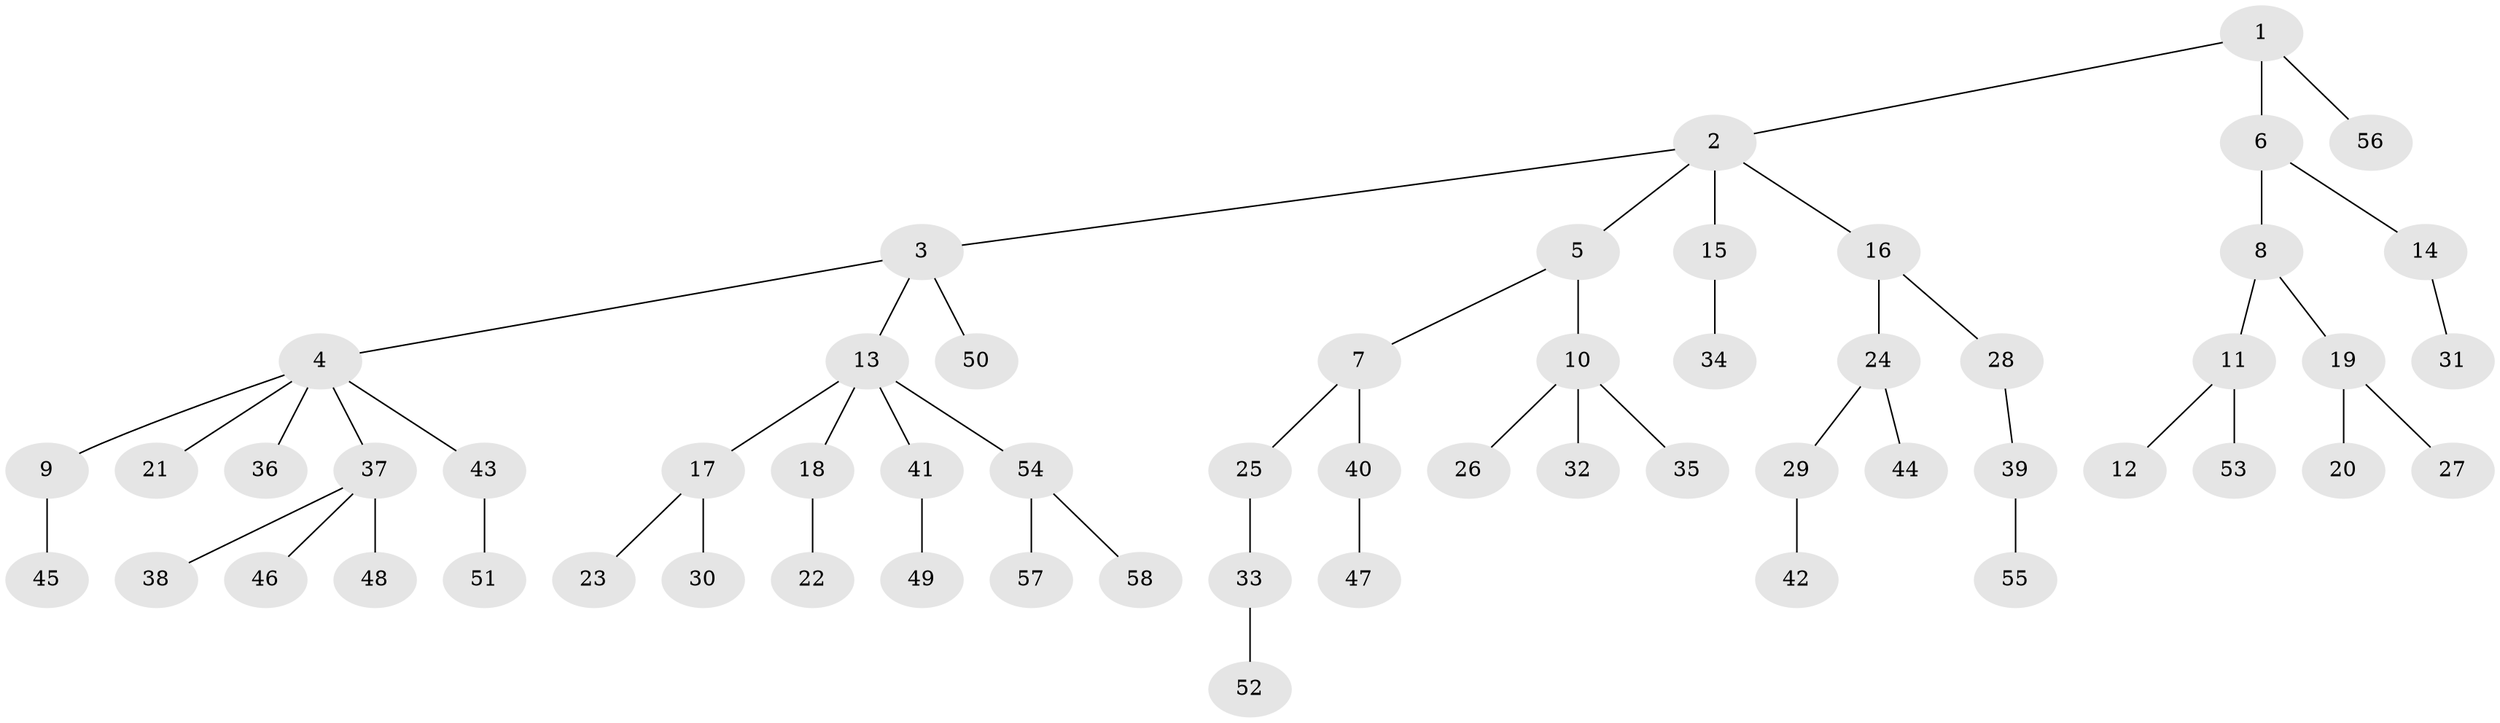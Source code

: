 // Generated by graph-tools (version 1.1) at 2025/15/03/09/25 04:15:21]
// undirected, 58 vertices, 57 edges
graph export_dot {
graph [start="1"]
  node [color=gray90,style=filled];
  1;
  2;
  3;
  4;
  5;
  6;
  7;
  8;
  9;
  10;
  11;
  12;
  13;
  14;
  15;
  16;
  17;
  18;
  19;
  20;
  21;
  22;
  23;
  24;
  25;
  26;
  27;
  28;
  29;
  30;
  31;
  32;
  33;
  34;
  35;
  36;
  37;
  38;
  39;
  40;
  41;
  42;
  43;
  44;
  45;
  46;
  47;
  48;
  49;
  50;
  51;
  52;
  53;
  54;
  55;
  56;
  57;
  58;
  1 -- 2;
  1 -- 6;
  1 -- 56;
  2 -- 3;
  2 -- 5;
  2 -- 15;
  2 -- 16;
  3 -- 4;
  3 -- 13;
  3 -- 50;
  4 -- 9;
  4 -- 21;
  4 -- 36;
  4 -- 37;
  4 -- 43;
  5 -- 7;
  5 -- 10;
  6 -- 8;
  6 -- 14;
  7 -- 25;
  7 -- 40;
  8 -- 11;
  8 -- 19;
  9 -- 45;
  10 -- 26;
  10 -- 32;
  10 -- 35;
  11 -- 12;
  11 -- 53;
  13 -- 17;
  13 -- 18;
  13 -- 41;
  13 -- 54;
  14 -- 31;
  15 -- 34;
  16 -- 24;
  16 -- 28;
  17 -- 23;
  17 -- 30;
  18 -- 22;
  19 -- 20;
  19 -- 27;
  24 -- 29;
  24 -- 44;
  25 -- 33;
  28 -- 39;
  29 -- 42;
  33 -- 52;
  37 -- 38;
  37 -- 46;
  37 -- 48;
  39 -- 55;
  40 -- 47;
  41 -- 49;
  43 -- 51;
  54 -- 57;
  54 -- 58;
}
